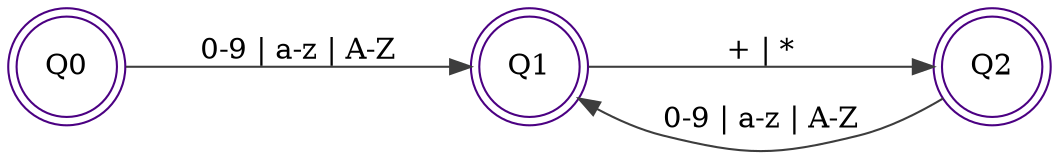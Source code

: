 digraph finite_state_machine {
	rankdir=LR;
	ranksep=1;
	nodesep=1;

	node [shape = doublecircle, color="indigo"]; Q0 Q1 Q2
	Q0 -> Q1 [ label = "0-9 | a-z | A-Z"  color="grey24" ];
	Q1 -> Q2 [ label = "+ | *" color="grey24" ];
	Q2 -> Q1 [ label = "0-9 | a-z | A-Z" color="grey24" ];
}